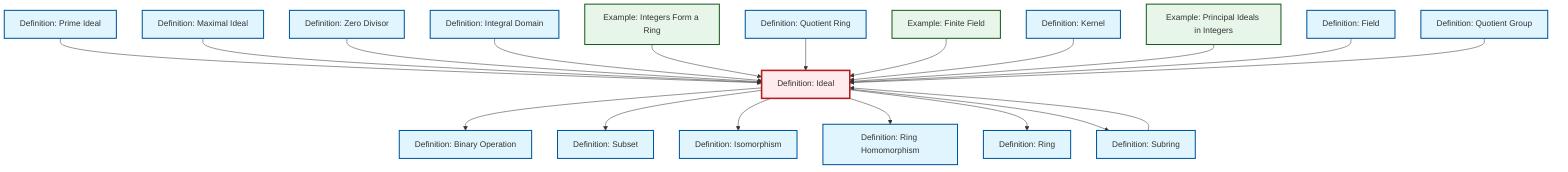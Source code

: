graph TD
    classDef definition fill:#e1f5fe,stroke:#01579b,stroke-width:2px
    classDef theorem fill:#f3e5f5,stroke:#4a148c,stroke-width:2px
    classDef axiom fill:#fff3e0,stroke:#e65100,stroke-width:2px
    classDef example fill:#e8f5e9,stroke:#1b5e20,stroke-width:2px
    classDef current fill:#ffebee,stroke:#b71c1c,stroke-width:3px
    def-isomorphism["Definition: Isomorphism"]:::definition
    def-subset["Definition: Subset"]:::definition
    def-quotient-group["Definition: Quotient Group"]:::definition
    def-maximal-ideal["Definition: Maximal Ideal"]:::definition
    def-ring-homomorphism["Definition: Ring Homomorphism"]:::definition
    def-kernel["Definition: Kernel"]:::definition
    def-integral-domain["Definition: Integral Domain"]:::definition
    ex-integers-ring["Example: Integers Form a Ring"]:::example
    def-field["Definition: Field"]:::definition
    def-quotient-ring["Definition: Quotient Ring"]:::definition
    def-ideal["Definition: Ideal"]:::definition
    ex-finite-field["Example: Finite Field"]:::example
    def-prime-ideal["Definition: Prime Ideal"]:::definition
    ex-principal-ideal["Example: Principal Ideals in Integers"]:::example
    def-ring["Definition: Ring"]:::definition
    def-binary-operation["Definition: Binary Operation"]:::definition
    def-zero-divisor["Definition: Zero Divisor"]:::definition
    def-subring["Definition: Subring"]:::definition
    def-prime-ideal --> def-ideal
    def-maximal-ideal --> def-ideal
    def-zero-divisor --> def-ideal
    def-ideal --> def-binary-operation
    def-integral-domain --> def-ideal
    def-ideal --> def-subset
    ex-integers-ring --> def-ideal
    def-ideal --> def-isomorphism
    def-quotient-ring --> def-ideal
    def-ideal --> def-ring-homomorphism
    ex-finite-field --> def-ideal
    def-kernel --> def-ideal
    def-ideal --> def-ring
    ex-principal-ideal --> def-ideal
    def-field --> def-ideal
    def-ideal --> def-subring
    def-subring --> def-ideal
    def-quotient-group --> def-ideal
    class def-ideal current